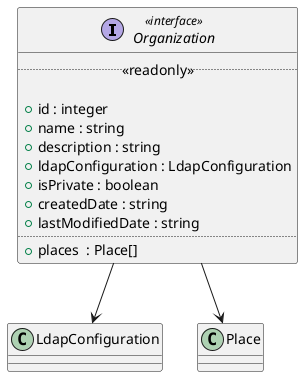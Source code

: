 @startuml Organization Diagram
interface Organization <<interface>> {
  ..<<readonly>>..

  + id : integer
  + name : string
  + description : string
  + ldapConfiguration : LdapConfiguration
  + isPrivate : boolean
  + createdDate : string
  + lastModifiedDate : string
  ....
  + places  : Place[]
}

Organization --> LdapConfiguration
Organization --> Place
@enduml

